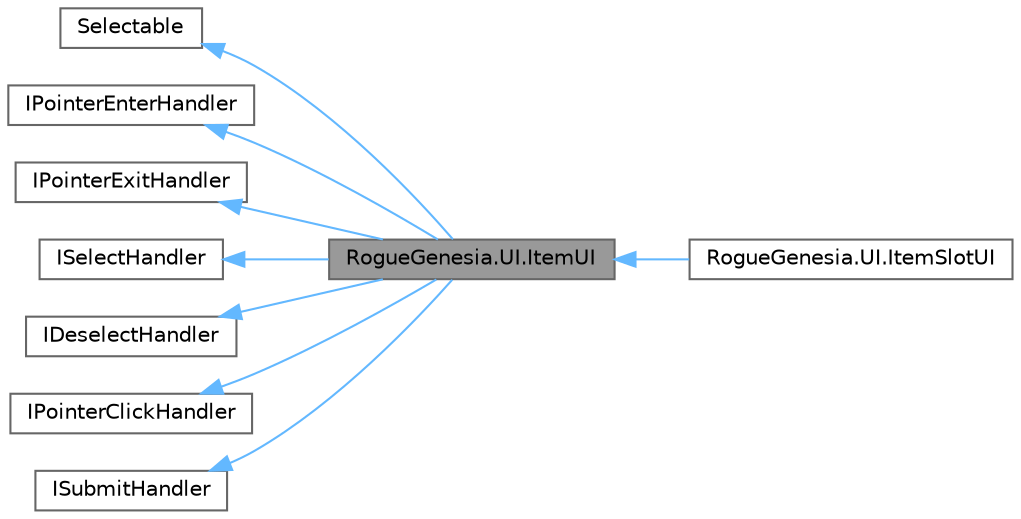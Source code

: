 digraph "RogueGenesia.UI.ItemUI"
{
 // LATEX_PDF_SIZE
  bgcolor="transparent";
  edge [fontname=Helvetica,fontsize=10,labelfontname=Helvetica,labelfontsize=10];
  node [fontname=Helvetica,fontsize=10,shape=box,height=0.2,width=0.4];
  rankdir="LR";
  Node1 [label="RogueGenesia.UI.ItemUI",height=0.2,width=0.4,color="gray40", fillcolor="grey60", style="filled", fontcolor="black",tooltip=" "];
  Node2 -> Node1 [dir="back",color="steelblue1",style="solid"];
  Node2 [label="Selectable",height=0.2,width=0.4,color="gray40", fillcolor="white", style="filled",tooltip=" "];
  Node3 -> Node1 [dir="back",color="steelblue1",style="solid"];
  Node3 [label="IPointerEnterHandler",height=0.2,width=0.4,color="gray40", fillcolor="white", style="filled",tooltip=" "];
  Node4 -> Node1 [dir="back",color="steelblue1",style="solid"];
  Node4 [label="IPointerExitHandler",height=0.2,width=0.4,color="gray40", fillcolor="white", style="filled",tooltip=" "];
  Node5 -> Node1 [dir="back",color="steelblue1",style="solid"];
  Node5 [label="ISelectHandler",height=0.2,width=0.4,color="gray40", fillcolor="white", style="filled",tooltip=" "];
  Node6 -> Node1 [dir="back",color="steelblue1",style="solid"];
  Node6 [label="IDeselectHandler",height=0.2,width=0.4,color="gray40", fillcolor="white", style="filled",tooltip=" "];
  Node7 -> Node1 [dir="back",color="steelblue1",style="solid"];
  Node7 [label="IPointerClickHandler",height=0.2,width=0.4,color="gray40", fillcolor="white", style="filled",tooltip=" "];
  Node8 -> Node1 [dir="back",color="steelblue1",style="solid"];
  Node8 [label="ISubmitHandler",height=0.2,width=0.4,color="gray40", fillcolor="white", style="filled",tooltip=" "];
  Node1 -> Node9 [dir="back",color="steelblue1",style="solid"];
  Node9 [label="RogueGenesia.UI.ItemSlotUI",height=0.2,width=0.4,color="gray40", fillcolor="white", style="filled",URL="$class_rogue_genesia_1_1_u_i_1_1_item_slot_u_i.html",tooltip=" "];
}
